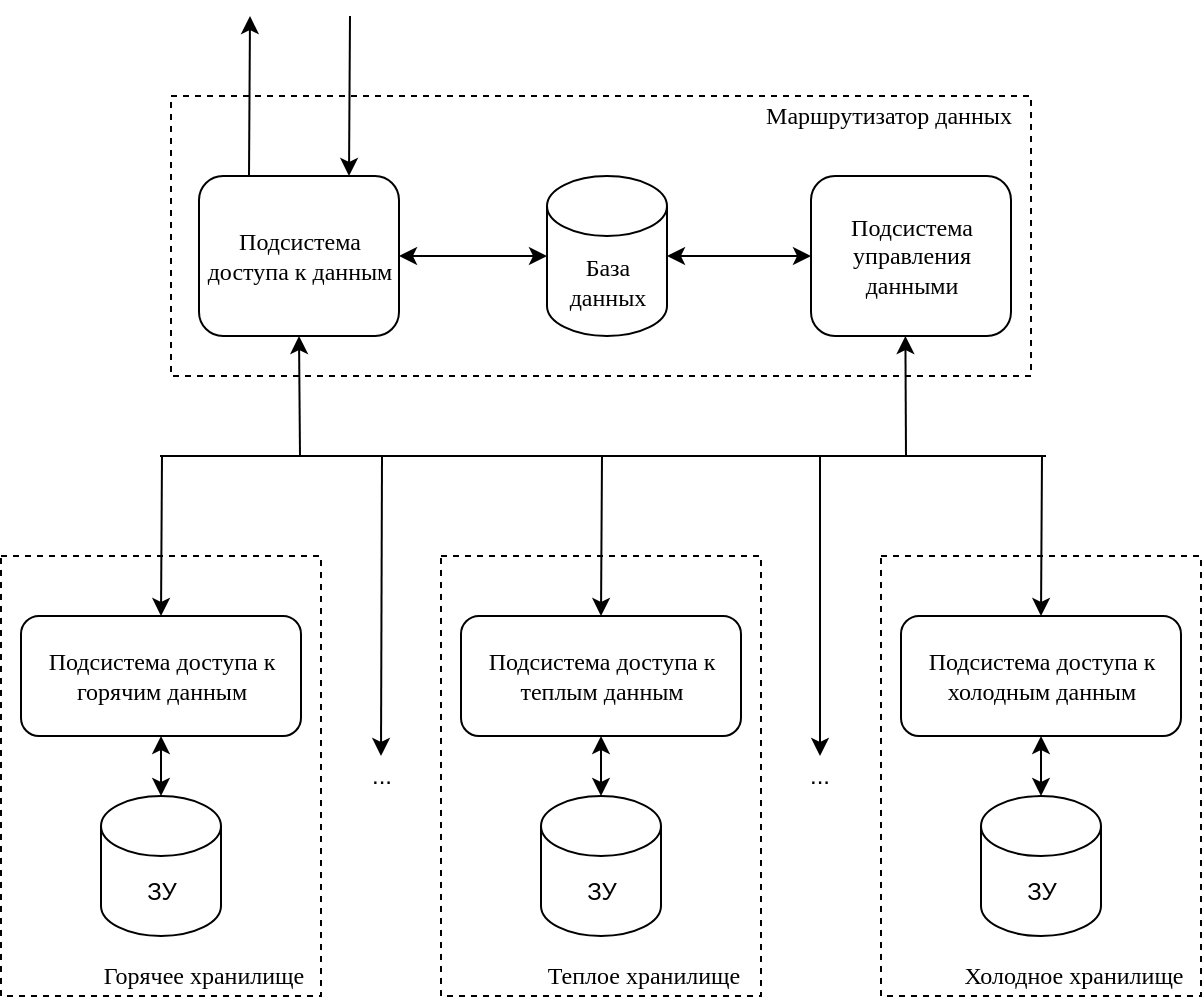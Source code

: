<mxfile version="14.0.4" type="device"><diagram id="Ga6Olxu5smYkbxWS9Tfr" name="Page-1"><mxGraphModel dx="1422" dy="548" grid="1" gridSize="10" guides="1" tooltips="1" connect="1" arrows="1" fold="1" page="1" pageScale="1" pageWidth="827" pageHeight="1169" math="0" shadow="0"><root><mxCell id="0"/><mxCell id="1" parent="0"/><mxCell id="pvnMD7Jv1c7V3SAtdn8o-43" value="" style="rounded=0;whiteSpace=wrap;html=1;fillColor=none;dashed=1;" vertex="1" parent="1"><mxGeometry x="127.5" y="430" width="160" height="220" as="geometry"/></mxCell><mxCell id="pvnMD7Jv1c7V3SAtdn8o-44" value="&lt;font face=&quot;Times New Roman&quot;&gt;Подсистема доступа к горячим данным&lt;/font&gt;" style="rounded=1;whiteSpace=wrap;html=1;" vertex="1" parent="1"><mxGeometry x="137.5" y="460" width="140" height="60" as="geometry"/></mxCell><mxCell id="pvnMD7Jv1c7V3SAtdn8o-45" value="ЗУ" style="shape=cylinder3;whiteSpace=wrap;html=1;boundedLbl=1;backgroundOutline=1;size=15;fillColor=#ffffff;" vertex="1" parent="1"><mxGeometry x="177.5" y="550" width="60" height="70" as="geometry"/></mxCell><mxCell id="pvnMD7Jv1c7V3SAtdn8o-51" value="" style="endArrow=classic;startArrow=classic;html=1;shadow=0;strokeWidth=1;exitX=0.5;exitY=0;exitDx=0;exitDy=0;exitPerimeter=0;entryX=0.5;entryY=1;entryDx=0;entryDy=0;" edge="1" parent="1" source="pvnMD7Jv1c7V3SAtdn8o-45" target="pvnMD7Jv1c7V3SAtdn8o-44"><mxGeometry width="50" height="50" relative="1" as="geometry"><mxPoint x="217.5" y="480" as="sourcePoint"/><mxPoint x="267.5" y="430" as="targetPoint"/></mxGeometry></mxCell><mxCell id="pvnMD7Jv1c7V3SAtdn8o-57" value="" style="rounded=0;whiteSpace=wrap;html=1;fillColor=none;dashed=1;" vertex="1" parent="1"><mxGeometry x="347.5" y="430" width="160" height="220" as="geometry"/></mxCell><mxCell id="pvnMD7Jv1c7V3SAtdn8o-58" value="&lt;font face=&quot;Times New Roman&quot;&gt;Подсистема доступа к теплым данным&lt;/font&gt;" style="rounded=1;whiteSpace=wrap;html=1;" vertex="1" parent="1"><mxGeometry x="357.5" y="460" width="140" height="60" as="geometry"/></mxCell><mxCell id="pvnMD7Jv1c7V3SAtdn8o-59" value="ЗУ" style="shape=cylinder3;whiteSpace=wrap;html=1;boundedLbl=1;backgroundOutline=1;size=15;fillColor=#ffffff;" vertex="1" parent="1"><mxGeometry x="397.5" y="550" width="60" height="70" as="geometry"/></mxCell><mxCell id="pvnMD7Jv1c7V3SAtdn8o-60" value="" style="endArrow=classic;startArrow=classic;html=1;shadow=0;strokeWidth=1;exitX=0.5;exitY=0;exitDx=0;exitDy=0;exitPerimeter=0;entryX=0.5;entryY=1;entryDx=0;entryDy=0;" edge="1" parent="1" source="pvnMD7Jv1c7V3SAtdn8o-59" target="pvnMD7Jv1c7V3SAtdn8o-58"><mxGeometry width="50" height="50" relative="1" as="geometry"><mxPoint x="437.5" y="480" as="sourcePoint"/><mxPoint x="487.5" y="430" as="targetPoint"/></mxGeometry></mxCell><mxCell id="pvnMD7Jv1c7V3SAtdn8o-61" value="" style="rounded=0;whiteSpace=wrap;html=1;fillColor=none;dashed=1;" vertex="1" parent="1"><mxGeometry x="567.5" y="430" width="160" height="220" as="geometry"/></mxCell><mxCell id="pvnMD7Jv1c7V3SAtdn8o-62" value="&lt;font face=&quot;Times New Roman&quot;&gt;Подсистема доступа к холодным данным&lt;/font&gt;" style="rounded=1;whiteSpace=wrap;html=1;" vertex="1" parent="1"><mxGeometry x="577.5" y="460" width="140" height="60" as="geometry"/></mxCell><mxCell id="pvnMD7Jv1c7V3SAtdn8o-63" value="ЗУ" style="shape=cylinder3;whiteSpace=wrap;html=1;boundedLbl=1;backgroundOutline=1;size=15;fillColor=#ffffff;" vertex="1" parent="1"><mxGeometry x="617.5" y="550" width="60" height="70" as="geometry"/></mxCell><mxCell id="pvnMD7Jv1c7V3SAtdn8o-64" value="" style="endArrow=classic;startArrow=classic;html=1;shadow=0;strokeWidth=1;exitX=0.5;exitY=0;exitDx=0;exitDy=0;exitPerimeter=0;entryX=0.5;entryY=1;entryDx=0;entryDy=0;" edge="1" parent="1" source="pvnMD7Jv1c7V3SAtdn8o-63" target="pvnMD7Jv1c7V3SAtdn8o-62"><mxGeometry width="50" height="50" relative="1" as="geometry"><mxPoint x="657.5" y="480" as="sourcePoint"/><mxPoint x="707.5" y="430" as="targetPoint"/></mxGeometry></mxCell><mxCell id="pvnMD7Jv1c7V3SAtdn8o-65" value="..." style="text;html=1;strokeColor=none;fillColor=none;align=center;verticalAlign=middle;whiteSpace=wrap;rounded=0;" vertex="1" parent="1"><mxGeometry x="297.5" y="530" width="40" height="20" as="geometry"/></mxCell><mxCell id="pvnMD7Jv1c7V3SAtdn8o-66" value="..." style="text;html=1;strokeColor=none;fillColor=none;align=center;verticalAlign=middle;whiteSpace=wrap;rounded=0;" vertex="1" parent="1"><mxGeometry x="517" y="530" width="40" height="20" as="geometry"/></mxCell><mxCell id="pvnMD7Jv1c7V3SAtdn8o-67" value="&lt;font face=&quot;Times New Roman&quot;&gt;Горячее хранилище&lt;/font&gt;" style="text;html=1;strokeColor=none;fillColor=none;align=center;verticalAlign=middle;whiteSpace=wrap;rounded=0;" vertex="1" parent="1"><mxGeometry x="170" y="630" width="117.5" height="20" as="geometry"/></mxCell><mxCell id="pvnMD7Jv1c7V3SAtdn8o-68" value="&lt;font face=&quot;Times New Roman&quot;&gt;Теплое хранилище&lt;/font&gt;" style="text;html=1;strokeColor=none;fillColor=none;align=center;verticalAlign=middle;whiteSpace=wrap;rounded=0;" vertex="1" parent="1"><mxGeometry x="390" y="630" width="117.5" height="20" as="geometry"/></mxCell><mxCell id="pvnMD7Jv1c7V3SAtdn8o-69" value="&lt;font face=&quot;Times New Roman&quot;&gt;Холодное хранилище&lt;/font&gt;" style="text;html=1;strokeColor=none;fillColor=none;align=center;verticalAlign=middle;whiteSpace=wrap;rounded=0;" vertex="1" parent="1"><mxGeometry x="600" y="630" width="127.5" height="20" as="geometry"/></mxCell><mxCell id="pvnMD7Jv1c7V3SAtdn8o-70" value="" style="endArrow=classic;html=1;shadow=0;strokeWidth=1;entryX=0.5;entryY=0;entryDx=0;entryDy=0;" edge="1" parent="1" target="pvnMD7Jv1c7V3SAtdn8o-44"><mxGeometry width="50" height="50" relative="1" as="geometry"><mxPoint x="208" y="380" as="sourcePoint"/><mxPoint x="267.5" y="410" as="targetPoint"/></mxGeometry></mxCell><mxCell id="pvnMD7Jv1c7V3SAtdn8o-71" value="" style="endArrow=classic;html=1;shadow=0;strokeWidth=1;entryX=0.5;entryY=0;entryDx=0;entryDy=0;" edge="1" parent="1" target="pvnMD7Jv1c7V3SAtdn8o-58"><mxGeometry width="50" height="50" relative="1" as="geometry"><mxPoint x="428" y="380" as="sourcePoint"/><mxPoint x="267.5" y="410" as="targetPoint"/></mxGeometry></mxCell><mxCell id="pvnMD7Jv1c7V3SAtdn8o-72" value="" style="endArrow=classic;html=1;shadow=0;strokeWidth=1;entryX=0.5;entryY=0;entryDx=0;entryDy=0;" edge="1" parent="1" target="pvnMD7Jv1c7V3SAtdn8o-62"><mxGeometry width="50" height="50" relative="1" as="geometry"><mxPoint x="648" y="380" as="sourcePoint"/><mxPoint x="267.5" y="410" as="targetPoint"/></mxGeometry></mxCell><mxCell id="pvnMD7Jv1c7V3SAtdn8o-73" value="" style="endArrow=none;html=1;shadow=0;strokeWidth=1;" edge="1" parent="1"><mxGeometry width="50" height="50" relative="1" as="geometry"><mxPoint x="207" y="380" as="sourcePoint"/><mxPoint x="650" y="380" as="targetPoint"/></mxGeometry></mxCell><mxCell id="pvnMD7Jv1c7V3SAtdn8o-74" value="" style="endArrow=classic;html=1;shadow=0;strokeWidth=1;entryX=0.5;entryY=0;entryDx=0;entryDy=0;" edge="1" parent="1" target="pvnMD7Jv1c7V3SAtdn8o-65"><mxGeometry width="50" height="50" relative="1" as="geometry"><mxPoint x="318" y="380" as="sourcePoint"/><mxPoint x="267.5" y="470" as="targetPoint"/></mxGeometry></mxCell><mxCell id="pvnMD7Jv1c7V3SAtdn8o-75" value="" style="endArrow=classic;html=1;shadow=0;strokeWidth=1;entryX=0.5;entryY=0;entryDx=0;entryDy=0;" edge="1" parent="1" target="pvnMD7Jv1c7V3SAtdn8o-66"><mxGeometry width="50" height="50" relative="1" as="geometry"><mxPoint x="537" y="380" as="sourcePoint"/><mxPoint x="547.5" y="430" as="targetPoint"/></mxGeometry></mxCell><mxCell id="pvnMD7Jv1c7V3SAtdn8o-76" value="" style="endArrow=classic;html=1;shadow=0;strokeWidth=1;entryX=0.5;entryY=1;entryDx=0;entryDy=0;" edge="1" parent="1" target="pvnMD7Jv1c7V3SAtdn8o-80"><mxGeometry width="50" height="50" relative="1" as="geometry"><mxPoint x="277" y="380" as="sourcePoint"/><mxPoint x="273.5" y="320" as="targetPoint"/></mxGeometry></mxCell><mxCell id="pvnMD7Jv1c7V3SAtdn8o-77" value="" style="endArrow=classic;html=1;shadow=0;strokeWidth=1;" edge="1" parent="1"><mxGeometry width="50" height="50" relative="1" as="geometry"><mxPoint x="580" y="380" as="sourcePoint"/><mxPoint x="579.7" y="320" as="targetPoint"/></mxGeometry></mxCell><mxCell id="pvnMD7Jv1c7V3SAtdn8o-78" value="" style="rounded=0;whiteSpace=wrap;html=1;fillColor=none;dashed=1;" vertex="1" parent="1"><mxGeometry x="212.5" y="200" width="430" height="140" as="geometry"/></mxCell><mxCell id="pvnMD7Jv1c7V3SAtdn8o-79" value="&lt;font face=&quot;Times New Roman&quot;&gt;База данных&lt;/font&gt;" style="shape=cylinder3;whiteSpace=wrap;html=1;boundedLbl=1;backgroundOutline=1;size=15;" vertex="1" parent="1"><mxGeometry x="400.5" y="240" width="60" height="80" as="geometry"/></mxCell><mxCell id="pvnMD7Jv1c7V3SAtdn8o-80" value="&lt;font face=&quot;Times New Roman&quot;&gt;Подсистема доступа к данным&lt;/font&gt;" style="rounded=1;whiteSpace=wrap;html=1;" vertex="1" parent="1"><mxGeometry x="226.5" y="240" width="100" height="80" as="geometry"/></mxCell><mxCell id="pvnMD7Jv1c7V3SAtdn8o-81" value="" style="endArrow=classic;startArrow=classic;html=1;entryX=0;entryY=0.5;entryDx=0;entryDy=0;entryPerimeter=0;" edge="1" parent="1" source="pvnMD7Jv1c7V3SAtdn8o-80" target="pvnMD7Jv1c7V3SAtdn8o-79"><mxGeometry width="50" height="50" relative="1" as="geometry"><mxPoint x="360.5" y="280" as="sourcePoint"/><mxPoint x="350.5" y="230" as="targetPoint"/></mxGeometry></mxCell><mxCell id="pvnMD7Jv1c7V3SAtdn8o-84" value="&lt;font face=&quot;Times New Roman&quot;&gt;Подсистема управления данными&lt;/font&gt;" style="rounded=1;whiteSpace=wrap;html=1;" vertex="1" parent="1"><mxGeometry x="532.5" y="240" width="100" height="80" as="geometry"/></mxCell><mxCell id="pvnMD7Jv1c7V3SAtdn8o-85" value="" style="endArrow=classic;startArrow=classic;html=1;shadow=0;strokeWidth=1;entryX=0;entryY=0.5;entryDx=0;entryDy=0;exitX=1;exitY=0.5;exitDx=0;exitDy=0;exitPerimeter=0;" edge="1" parent="1" source="pvnMD7Jv1c7V3SAtdn8o-79" target="pvnMD7Jv1c7V3SAtdn8o-84"><mxGeometry width="50" height="50" relative="1" as="geometry"><mxPoint x="290.5" y="360" as="sourcePoint"/><mxPoint x="340.5" y="310" as="targetPoint"/></mxGeometry></mxCell><mxCell id="pvnMD7Jv1c7V3SAtdn8o-86" value="&lt;font face=&quot;Times New Roman&quot;&gt;Маршрутизатор данных&lt;/font&gt;" style="text;html=1;strokeColor=none;fillColor=none;align=center;verticalAlign=middle;whiteSpace=wrap;rounded=0;" vertex="1" parent="1"><mxGeometry x="500" y="200" width="142.5" height="20" as="geometry"/></mxCell><mxCell id="pvnMD7Jv1c7V3SAtdn8o-87" value="" style="endArrow=classic;html=1;shadow=0;strokeWidth=1;entryX=0.75;entryY=0;entryDx=0;entryDy=0;" edge="1" parent="1" target="pvnMD7Jv1c7V3SAtdn8o-80"><mxGeometry width="50" height="50" relative="1" as="geometry"><mxPoint x="302" y="160" as="sourcePoint"/><mxPoint x="252" y="160" as="targetPoint"/></mxGeometry></mxCell><mxCell id="pvnMD7Jv1c7V3SAtdn8o-88" value="" style="endArrow=classic;html=1;shadow=0;strokeWidth=1;exitX=0.25;exitY=0;exitDx=0;exitDy=0;" edge="1" parent="1" source="pvnMD7Jv1c7V3SAtdn8o-80"><mxGeometry width="50" height="50" relative="1" as="geometry"><mxPoint x="300" y="160" as="sourcePoint"/><mxPoint x="252" y="160" as="targetPoint"/></mxGeometry></mxCell></root></mxGraphModel></diagram></mxfile>